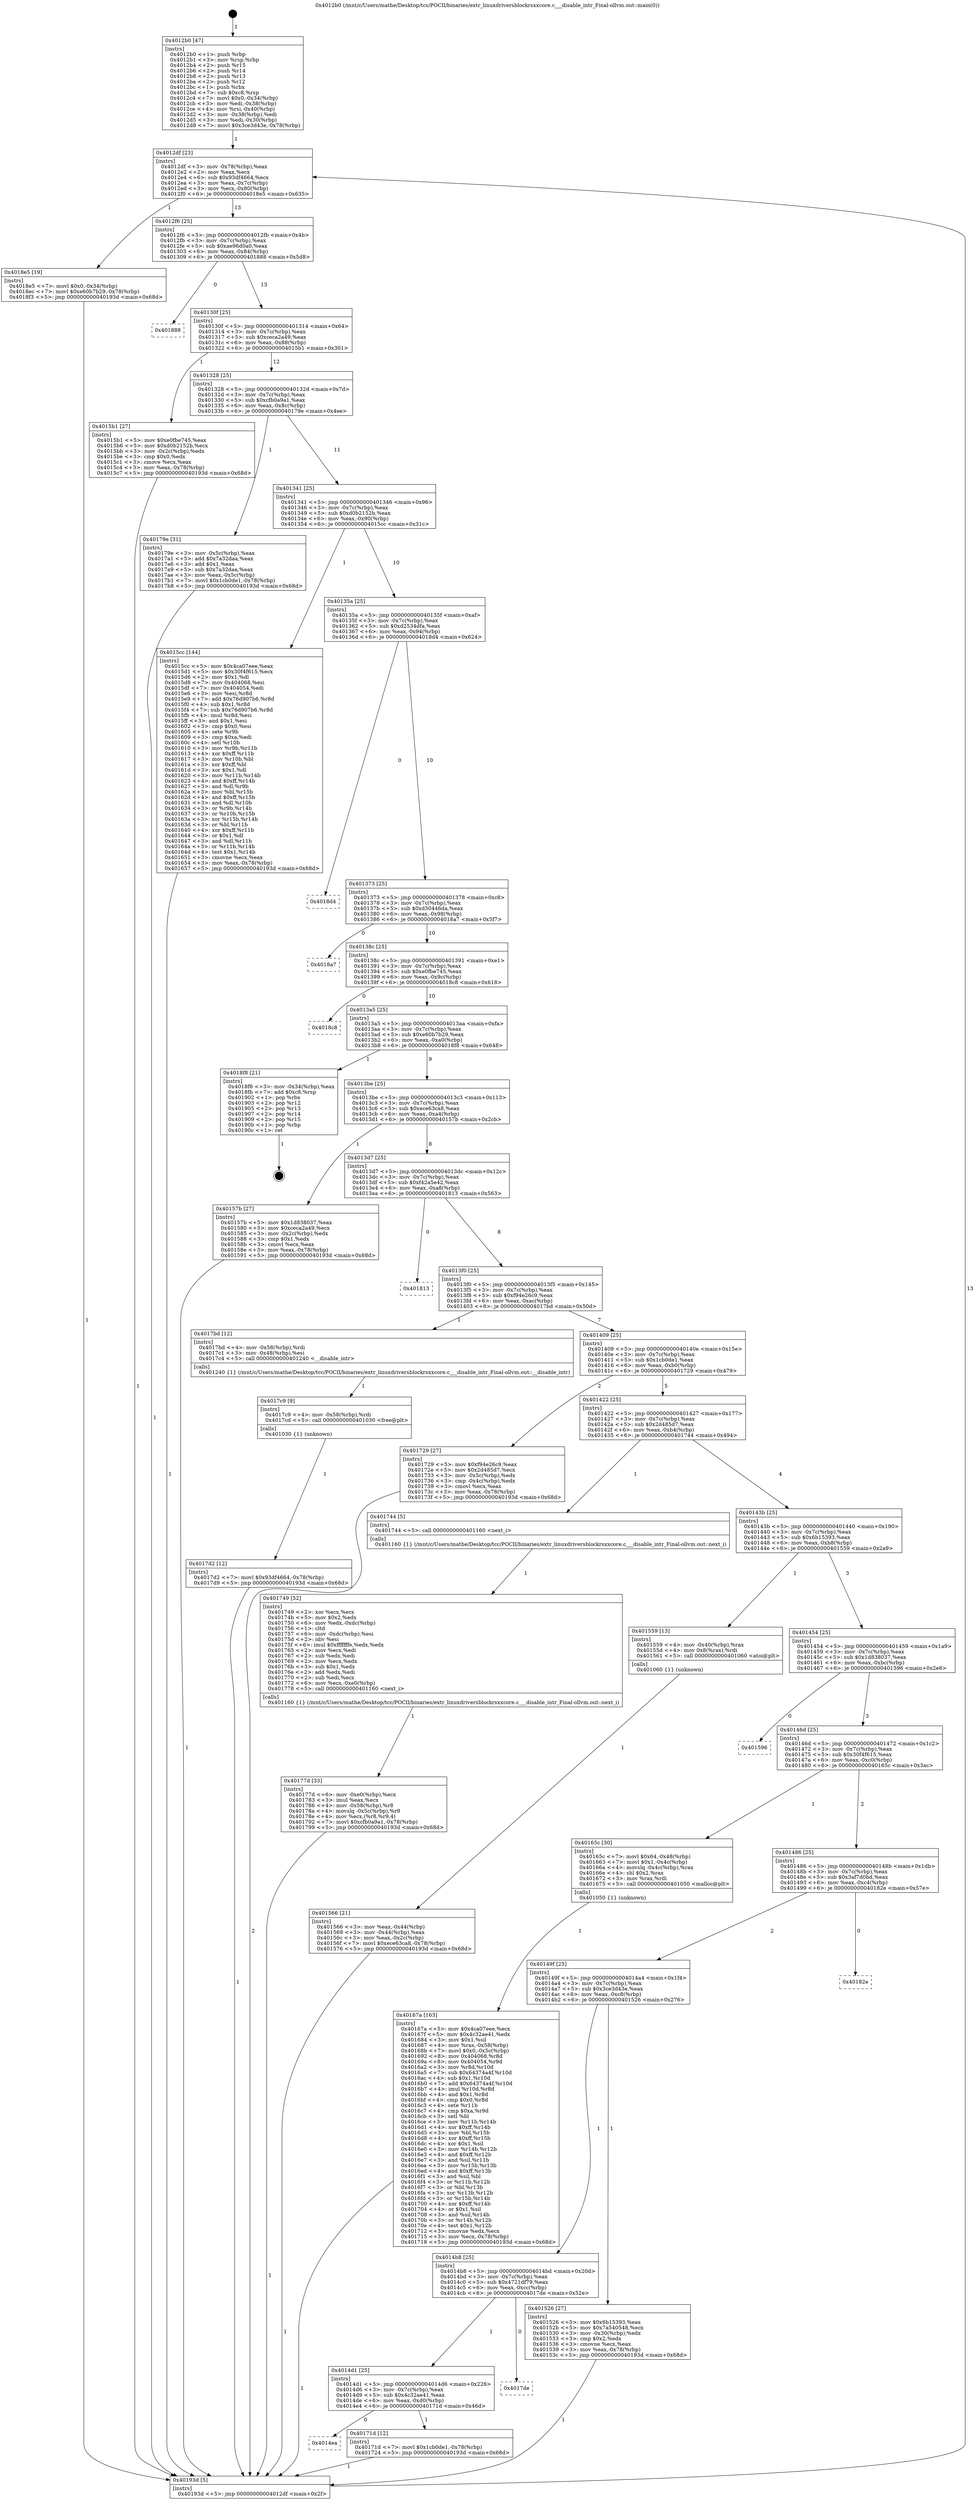 digraph "0x4012b0" {
  label = "0x4012b0 (/mnt/c/Users/mathe/Desktop/tcc/POCII/binaries/extr_linuxdriversblockrsxxcore.c___disable_intr_Final-ollvm.out::main(0))"
  labelloc = "t"
  node[shape=record]

  Entry [label="",width=0.3,height=0.3,shape=circle,fillcolor=black,style=filled]
  "0x4012df" [label="{
     0x4012df [23]\l
     | [instrs]\l
     &nbsp;&nbsp;0x4012df \<+3\>: mov -0x78(%rbp),%eax\l
     &nbsp;&nbsp;0x4012e2 \<+2\>: mov %eax,%ecx\l
     &nbsp;&nbsp;0x4012e4 \<+6\>: sub $0x93df4664,%ecx\l
     &nbsp;&nbsp;0x4012ea \<+3\>: mov %eax,-0x7c(%rbp)\l
     &nbsp;&nbsp;0x4012ed \<+3\>: mov %ecx,-0x80(%rbp)\l
     &nbsp;&nbsp;0x4012f0 \<+6\>: je 00000000004018e5 \<main+0x635\>\l
  }"]
  "0x4018e5" [label="{
     0x4018e5 [19]\l
     | [instrs]\l
     &nbsp;&nbsp;0x4018e5 \<+7\>: movl $0x0,-0x34(%rbp)\l
     &nbsp;&nbsp;0x4018ec \<+7\>: movl $0xe60b7b29,-0x78(%rbp)\l
     &nbsp;&nbsp;0x4018f3 \<+5\>: jmp 000000000040193d \<main+0x68d\>\l
  }"]
  "0x4012f6" [label="{
     0x4012f6 [25]\l
     | [instrs]\l
     &nbsp;&nbsp;0x4012f6 \<+5\>: jmp 00000000004012fb \<main+0x4b\>\l
     &nbsp;&nbsp;0x4012fb \<+3\>: mov -0x7c(%rbp),%eax\l
     &nbsp;&nbsp;0x4012fe \<+5\>: sub $0xae96d0a0,%eax\l
     &nbsp;&nbsp;0x401303 \<+6\>: mov %eax,-0x84(%rbp)\l
     &nbsp;&nbsp;0x401309 \<+6\>: je 0000000000401888 \<main+0x5d8\>\l
  }"]
  Exit [label="",width=0.3,height=0.3,shape=circle,fillcolor=black,style=filled,peripheries=2]
  "0x401888" [label="{
     0x401888\l
  }", style=dashed]
  "0x40130f" [label="{
     0x40130f [25]\l
     | [instrs]\l
     &nbsp;&nbsp;0x40130f \<+5\>: jmp 0000000000401314 \<main+0x64\>\l
     &nbsp;&nbsp;0x401314 \<+3\>: mov -0x7c(%rbp),%eax\l
     &nbsp;&nbsp;0x401317 \<+5\>: sub $0xceca2a49,%eax\l
     &nbsp;&nbsp;0x40131c \<+6\>: mov %eax,-0x88(%rbp)\l
     &nbsp;&nbsp;0x401322 \<+6\>: je 00000000004015b1 \<main+0x301\>\l
  }"]
  "0x4017d2" [label="{
     0x4017d2 [12]\l
     | [instrs]\l
     &nbsp;&nbsp;0x4017d2 \<+7\>: movl $0x93df4664,-0x78(%rbp)\l
     &nbsp;&nbsp;0x4017d9 \<+5\>: jmp 000000000040193d \<main+0x68d\>\l
  }"]
  "0x4015b1" [label="{
     0x4015b1 [27]\l
     | [instrs]\l
     &nbsp;&nbsp;0x4015b1 \<+5\>: mov $0xe0fbe745,%eax\l
     &nbsp;&nbsp;0x4015b6 \<+5\>: mov $0xd0b2152b,%ecx\l
     &nbsp;&nbsp;0x4015bb \<+3\>: mov -0x2c(%rbp),%edx\l
     &nbsp;&nbsp;0x4015be \<+3\>: cmp $0x0,%edx\l
     &nbsp;&nbsp;0x4015c1 \<+3\>: cmove %ecx,%eax\l
     &nbsp;&nbsp;0x4015c4 \<+3\>: mov %eax,-0x78(%rbp)\l
     &nbsp;&nbsp;0x4015c7 \<+5\>: jmp 000000000040193d \<main+0x68d\>\l
  }"]
  "0x401328" [label="{
     0x401328 [25]\l
     | [instrs]\l
     &nbsp;&nbsp;0x401328 \<+5\>: jmp 000000000040132d \<main+0x7d\>\l
     &nbsp;&nbsp;0x40132d \<+3\>: mov -0x7c(%rbp),%eax\l
     &nbsp;&nbsp;0x401330 \<+5\>: sub $0xcfb0a9a1,%eax\l
     &nbsp;&nbsp;0x401335 \<+6\>: mov %eax,-0x8c(%rbp)\l
     &nbsp;&nbsp;0x40133b \<+6\>: je 000000000040179e \<main+0x4ee\>\l
  }"]
  "0x4017c9" [label="{
     0x4017c9 [9]\l
     | [instrs]\l
     &nbsp;&nbsp;0x4017c9 \<+4\>: mov -0x58(%rbp),%rdi\l
     &nbsp;&nbsp;0x4017cd \<+5\>: call 0000000000401030 \<free@plt\>\l
     | [calls]\l
     &nbsp;&nbsp;0x401030 \{1\} (unknown)\l
  }"]
  "0x40179e" [label="{
     0x40179e [31]\l
     | [instrs]\l
     &nbsp;&nbsp;0x40179e \<+3\>: mov -0x5c(%rbp),%eax\l
     &nbsp;&nbsp;0x4017a1 \<+5\>: add $0x7a32daa,%eax\l
     &nbsp;&nbsp;0x4017a6 \<+3\>: add $0x1,%eax\l
     &nbsp;&nbsp;0x4017a9 \<+5\>: sub $0x7a32daa,%eax\l
     &nbsp;&nbsp;0x4017ae \<+3\>: mov %eax,-0x5c(%rbp)\l
     &nbsp;&nbsp;0x4017b1 \<+7\>: movl $0x1cb0de1,-0x78(%rbp)\l
     &nbsp;&nbsp;0x4017b8 \<+5\>: jmp 000000000040193d \<main+0x68d\>\l
  }"]
  "0x401341" [label="{
     0x401341 [25]\l
     | [instrs]\l
     &nbsp;&nbsp;0x401341 \<+5\>: jmp 0000000000401346 \<main+0x96\>\l
     &nbsp;&nbsp;0x401346 \<+3\>: mov -0x7c(%rbp),%eax\l
     &nbsp;&nbsp;0x401349 \<+5\>: sub $0xd0b2152b,%eax\l
     &nbsp;&nbsp;0x40134e \<+6\>: mov %eax,-0x90(%rbp)\l
     &nbsp;&nbsp;0x401354 \<+6\>: je 00000000004015cc \<main+0x31c\>\l
  }"]
  "0x40177d" [label="{
     0x40177d [33]\l
     | [instrs]\l
     &nbsp;&nbsp;0x40177d \<+6\>: mov -0xe0(%rbp),%ecx\l
     &nbsp;&nbsp;0x401783 \<+3\>: imul %eax,%ecx\l
     &nbsp;&nbsp;0x401786 \<+4\>: mov -0x58(%rbp),%r8\l
     &nbsp;&nbsp;0x40178a \<+4\>: movslq -0x5c(%rbp),%r9\l
     &nbsp;&nbsp;0x40178e \<+4\>: mov %ecx,(%r8,%r9,4)\l
     &nbsp;&nbsp;0x401792 \<+7\>: movl $0xcfb0a9a1,-0x78(%rbp)\l
     &nbsp;&nbsp;0x401799 \<+5\>: jmp 000000000040193d \<main+0x68d\>\l
  }"]
  "0x4015cc" [label="{
     0x4015cc [144]\l
     | [instrs]\l
     &nbsp;&nbsp;0x4015cc \<+5\>: mov $0x4ca07eee,%eax\l
     &nbsp;&nbsp;0x4015d1 \<+5\>: mov $0x30f4f615,%ecx\l
     &nbsp;&nbsp;0x4015d6 \<+2\>: mov $0x1,%dl\l
     &nbsp;&nbsp;0x4015d8 \<+7\>: mov 0x404068,%esi\l
     &nbsp;&nbsp;0x4015df \<+7\>: mov 0x404054,%edi\l
     &nbsp;&nbsp;0x4015e6 \<+3\>: mov %esi,%r8d\l
     &nbsp;&nbsp;0x4015e9 \<+7\>: add $0x76d907b6,%r8d\l
     &nbsp;&nbsp;0x4015f0 \<+4\>: sub $0x1,%r8d\l
     &nbsp;&nbsp;0x4015f4 \<+7\>: sub $0x76d907b6,%r8d\l
     &nbsp;&nbsp;0x4015fb \<+4\>: imul %r8d,%esi\l
     &nbsp;&nbsp;0x4015ff \<+3\>: and $0x1,%esi\l
     &nbsp;&nbsp;0x401602 \<+3\>: cmp $0x0,%esi\l
     &nbsp;&nbsp;0x401605 \<+4\>: sete %r9b\l
     &nbsp;&nbsp;0x401609 \<+3\>: cmp $0xa,%edi\l
     &nbsp;&nbsp;0x40160c \<+4\>: setl %r10b\l
     &nbsp;&nbsp;0x401610 \<+3\>: mov %r9b,%r11b\l
     &nbsp;&nbsp;0x401613 \<+4\>: xor $0xff,%r11b\l
     &nbsp;&nbsp;0x401617 \<+3\>: mov %r10b,%bl\l
     &nbsp;&nbsp;0x40161a \<+3\>: xor $0xff,%bl\l
     &nbsp;&nbsp;0x40161d \<+3\>: xor $0x1,%dl\l
     &nbsp;&nbsp;0x401620 \<+3\>: mov %r11b,%r14b\l
     &nbsp;&nbsp;0x401623 \<+4\>: and $0xff,%r14b\l
     &nbsp;&nbsp;0x401627 \<+3\>: and %dl,%r9b\l
     &nbsp;&nbsp;0x40162a \<+3\>: mov %bl,%r15b\l
     &nbsp;&nbsp;0x40162d \<+4\>: and $0xff,%r15b\l
     &nbsp;&nbsp;0x401631 \<+3\>: and %dl,%r10b\l
     &nbsp;&nbsp;0x401634 \<+3\>: or %r9b,%r14b\l
     &nbsp;&nbsp;0x401637 \<+3\>: or %r10b,%r15b\l
     &nbsp;&nbsp;0x40163a \<+3\>: xor %r15b,%r14b\l
     &nbsp;&nbsp;0x40163d \<+3\>: or %bl,%r11b\l
     &nbsp;&nbsp;0x401640 \<+4\>: xor $0xff,%r11b\l
     &nbsp;&nbsp;0x401644 \<+3\>: or $0x1,%dl\l
     &nbsp;&nbsp;0x401647 \<+3\>: and %dl,%r11b\l
     &nbsp;&nbsp;0x40164a \<+3\>: or %r11b,%r14b\l
     &nbsp;&nbsp;0x40164d \<+4\>: test $0x1,%r14b\l
     &nbsp;&nbsp;0x401651 \<+3\>: cmovne %ecx,%eax\l
     &nbsp;&nbsp;0x401654 \<+3\>: mov %eax,-0x78(%rbp)\l
     &nbsp;&nbsp;0x401657 \<+5\>: jmp 000000000040193d \<main+0x68d\>\l
  }"]
  "0x40135a" [label="{
     0x40135a [25]\l
     | [instrs]\l
     &nbsp;&nbsp;0x40135a \<+5\>: jmp 000000000040135f \<main+0xaf\>\l
     &nbsp;&nbsp;0x40135f \<+3\>: mov -0x7c(%rbp),%eax\l
     &nbsp;&nbsp;0x401362 \<+5\>: sub $0xd2534dfa,%eax\l
     &nbsp;&nbsp;0x401367 \<+6\>: mov %eax,-0x94(%rbp)\l
     &nbsp;&nbsp;0x40136d \<+6\>: je 00000000004018d4 \<main+0x624\>\l
  }"]
  "0x401749" [label="{
     0x401749 [52]\l
     | [instrs]\l
     &nbsp;&nbsp;0x401749 \<+2\>: xor %ecx,%ecx\l
     &nbsp;&nbsp;0x40174b \<+5\>: mov $0x2,%edx\l
     &nbsp;&nbsp;0x401750 \<+6\>: mov %edx,-0xdc(%rbp)\l
     &nbsp;&nbsp;0x401756 \<+1\>: cltd\l
     &nbsp;&nbsp;0x401757 \<+6\>: mov -0xdc(%rbp),%esi\l
     &nbsp;&nbsp;0x40175d \<+2\>: idiv %esi\l
     &nbsp;&nbsp;0x40175f \<+6\>: imul $0xfffffffe,%edx,%edx\l
     &nbsp;&nbsp;0x401765 \<+2\>: mov %ecx,%edi\l
     &nbsp;&nbsp;0x401767 \<+2\>: sub %edx,%edi\l
     &nbsp;&nbsp;0x401769 \<+2\>: mov %ecx,%edx\l
     &nbsp;&nbsp;0x40176b \<+3\>: sub $0x1,%edx\l
     &nbsp;&nbsp;0x40176e \<+2\>: add %edx,%edi\l
     &nbsp;&nbsp;0x401770 \<+2\>: sub %edi,%ecx\l
     &nbsp;&nbsp;0x401772 \<+6\>: mov %ecx,-0xe0(%rbp)\l
     &nbsp;&nbsp;0x401778 \<+5\>: call 0000000000401160 \<next_i\>\l
     | [calls]\l
     &nbsp;&nbsp;0x401160 \{1\} (/mnt/c/Users/mathe/Desktop/tcc/POCII/binaries/extr_linuxdriversblockrsxxcore.c___disable_intr_Final-ollvm.out::next_i)\l
  }"]
  "0x4018d4" [label="{
     0x4018d4\l
  }", style=dashed]
  "0x401373" [label="{
     0x401373 [25]\l
     | [instrs]\l
     &nbsp;&nbsp;0x401373 \<+5\>: jmp 0000000000401378 \<main+0xc8\>\l
     &nbsp;&nbsp;0x401378 \<+3\>: mov -0x7c(%rbp),%eax\l
     &nbsp;&nbsp;0x40137b \<+5\>: sub $0xd30446da,%eax\l
     &nbsp;&nbsp;0x401380 \<+6\>: mov %eax,-0x98(%rbp)\l
     &nbsp;&nbsp;0x401386 \<+6\>: je 00000000004018a7 \<main+0x5f7\>\l
  }"]
  "0x4014ea" [label="{
     0x4014ea\l
  }", style=dashed]
  "0x4018a7" [label="{
     0x4018a7\l
  }", style=dashed]
  "0x40138c" [label="{
     0x40138c [25]\l
     | [instrs]\l
     &nbsp;&nbsp;0x40138c \<+5\>: jmp 0000000000401391 \<main+0xe1\>\l
     &nbsp;&nbsp;0x401391 \<+3\>: mov -0x7c(%rbp),%eax\l
     &nbsp;&nbsp;0x401394 \<+5\>: sub $0xe0fbe745,%eax\l
     &nbsp;&nbsp;0x401399 \<+6\>: mov %eax,-0x9c(%rbp)\l
     &nbsp;&nbsp;0x40139f \<+6\>: je 00000000004018c8 \<main+0x618\>\l
  }"]
  "0x40171d" [label="{
     0x40171d [12]\l
     | [instrs]\l
     &nbsp;&nbsp;0x40171d \<+7\>: movl $0x1cb0de1,-0x78(%rbp)\l
     &nbsp;&nbsp;0x401724 \<+5\>: jmp 000000000040193d \<main+0x68d\>\l
  }"]
  "0x4018c8" [label="{
     0x4018c8\l
  }", style=dashed]
  "0x4013a5" [label="{
     0x4013a5 [25]\l
     | [instrs]\l
     &nbsp;&nbsp;0x4013a5 \<+5\>: jmp 00000000004013aa \<main+0xfa\>\l
     &nbsp;&nbsp;0x4013aa \<+3\>: mov -0x7c(%rbp),%eax\l
     &nbsp;&nbsp;0x4013ad \<+5\>: sub $0xe60b7b29,%eax\l
     &nbsp;&nbsp;0x4013b2 \<+6\>: mov %eax,-0xa0(%rbp)\l
     &nbsp;&nbsp;0x4013b8 \<+6\>: je 00000000004018f8 \<main+0x648\>\l
  }"]
  "0x4014d1" [label="{
     0x4014d1 [25]\l
     | [instrs]\l
     &nbsp;&nbsp;0x4014d1 \<+5\>: jmp 00000000004014d6 \<main+0x226\>\l
     &nbsp;&nbsp;0x4014d6 \<+3\>: mov -0x7c(%rbp),%eax\l
     &nbsp;&nbsp;0x4014d9 \<+5\>: sub $0x4c32ae41,%eax\l
     &nbsp;&nbsp;0x4014de \<+6\>: mov %eax,-0xd0(%rbp)\l
     &nbsp;&nbsp;0x4014e4 \<+6\>: je 000000000040171d \<main+0x46d\>\l
  }"]
  "0x4018f8" [label="{
     0x4018f8 [21]\l
     | [instrs]\l
     &nbsp;&nbsp;0x4018f8 \<+3\>: mov -0x34(%rbp),%eax\l
     &nbsp;&nbsp;0x4018fb \<+7\>: add $0xc8,%rsp\l
     &nbsp;&nbsp;0x401902 \<+1\>: pop %rbx\l
     &nbsp;&nbsp;0x401903 \<+2\>: pop %r12\l
     &nbsp;&nbsp;0x401905 \<+2\>: pop %r13\l
     &nbsp;&nbsp;0x401907 \<+2\>: pop %r14\l
     &nbsp;&nbsp;0x401909 \<+2\>: pop %r15\l
     &nbsp;&nbsp;0x40190b \<+1\>: pop %rbp\l
     &nbsp;&nbsp;0x40190c \<+1\>: ret\l
  }"]
  "0x4013be" [label="{
     0x4013be [25]\l
     | [instrs]\l
     &nbsp;&nbsp;0x4013be \<+5\>: jmp 00000000004013c3 \<main+0x113\>\l
     &nbsp;&nbsp;0x4013c3 \<+3\>: mov -0x7c(%rbp),%eax\l
     &nbsp;&nbsp;0x4013c6 \<+5\>: sub $0xece63ca8,%eax\l
     &nbsp;&nbsp;0x4013cb \<+6\>: mov %eax,-0xa4(%rbp)\l
     &nbsp;&nbsp;0x4013d1 \<+6\>: je 000000000040157b \<main+0x2cb\>\l
  }"]
  "0x4017de" [label="{
     0x4017de\l
  }", style=dashed]
  "0x40157b" [label="{
     0x40157b [27]\l
     | [instrs]\l
     &nbsp;&nbsp;0x40157b \<+5\>: mov $0x1d838037,%eax\l
     &nbsp;&nbsp;0x401580 \<+5\>: mov $0xceca2a49,%ecx\l
     &nbsp;&nbsp;0x401585 \<+3\>: mov -0x2c(%rbp),%edx\l
     &nbsp;&nbsp;0x401588 \<+3\>: cmp $0x1,%edx\l
     &nbsp;&nbsp;0x40158b \<+3\>: cmovl %ecx,%eax\l
     &nbsp;&nbsp;0x40158e \<+3\>: mov %eax,-0x78(%rbp)\l
     &nbsp;&nbsp;0x401591 \<+5\>: jmp 000000000040193d \<main+0x68d\>\l
  }"]
  "0x4013d7" [label="{
     0x4013d7 [25]\l
     | [instrs]\l
     &nbsp;&nbsp;0x4013d7 \<+5\>: jmp 00000000004013dc \<main+0x12c\>\l
     &nbsp;&nbsp;0x4013dc \<+3\>: mov -0x7c(%rbp),%eax\l
     &nbsp;&nbsp;0x4013df \<+5\>: sub $0xf42a5e42,%eax\l
     &nbsp;&nbsp;0x4013e4 \<+6\>: mov %eax,-0xa8(%rbp)\l
     &nbsp;&nbsp;0x4013ea \<+6\>: je 0000000000401813 \<main+0x563\>\l
  }"]
  "0x40167a" [label="{
     0x40167a [163]\l
     | [instrs]\l
     &nbsp;&nbsp;0x40167a \<+5\>: mov $0x4ca07eee,%ecx\l
     &nbsp;&nbsp;0x40167f \<+5\>: mov $0x4c32ae41,%edx\l
     &nbsp;&nbsp;0x401684 \<+3\>: mov $0x1,%sil\l
     &nbsp;&nbsp;0x401687 \<+4\>: mov %rax,-0x58(%rbp)\l
     &nbsp;&nbsp;0x40168b \<+7\>: movl $0x0,-0x5c(%rbp)\l
     &nbsp;&nbsp;0x401692 \<+8\>: mov 0x404068,%r8d\l
     &nbsp;&nbsp;0x40169a \<+8\>: mov 0x404054,%r9d\l
     &nbsp;&nbsp;0x4016a2 \<+3\>: mov %r8d,%r10d\l
     &nbsp;&nbsp;0x4016a5 \<+7\>: sub $0x64374a4f,%r10d\l
     &nbsp;&nbsp;0x4016ac \<+4\>: sub $0x1,%r10d\l
     &nbsp;&nbsp;0x4016b0 \<+7\>: add $0x64374a4f,%r10d\l
     &nbsp;&nbsp;0x4016b7 \<+4\>: imul %r10d,%r8d\l
     &nbsp;&nbsp;0x4016bb \<+4\>: and $0x1,%r8d\l
     &nbsp;&nbsp;0x4016bf \<+4\>: cmp $0x0,%r8d\l
     &nbsp;&nbsp;0x4016c3 \<+4\>: sete %r11b\l
     &nbsp;&nbsp;0x4016c7 \<+4\>: cmp $0xa,%r9d\l
     &nbsp;&nbsp;0x4016cb \<+3\>: setl %bl\l
     &nbsp;&nbsp;0x4016ce \<+3\>: mov %r11b,%r14b\l
     &nbsp;&nbsp;0x4016d1 \<+4\>: xor $0xff,%r14b\l
     &nbsp;&nbsp;0x4016d5 \<+3\>: mov %bl,%r15b\l
     &nbsp;&nbsp;0x4016d8 \<+4\>: xor $0xff,%r15b\l
     &nbsp;&nbsp;0x4016dc \<+4\>: xor $0x1,%sil\l
     &nbsp;&nbsp;0x4016e0 \<+3\>: mov %r14b,%r12b\l
     &nbsp;&nbsp;0x4016e3 \<+4\>: and $0xff,%r12b\l
     &nbsp;&nbsp;0x4016e7 \<+3\>: and %sil,%r11b\l
     &nbsp;&nbsp;0x4016ea \<+3\>: mov %r15b,%r13b\l
     &nbsp;&nbsp;0x4016ed \<+4\>: and $0xff,%r13b\l
     &nbsp;&nbsp;0x4016f1 \<+3\>: and %sil,%bl\l
     &nbsp;&nbsp;0x4016f4 \<+3\>: or %r11b,%r12b\l
     &nbsp;&nbsp;0x4016f7 \<+3\>: or %bl,%r13b\l
     &nbsp;&nbsp;0x4016fa \<+3\>: xor %r13b,%r12b\l
     &nbsp;&nbsp;0x4016fd \<+3\>: or %r15b,%r14b\l
     &nbsp;&nbsp;0x401700 \<+4\>: xor $0xff,%r14b\l
     &nbsp;&nbsp;0x401704 \<+4\>: or $0x1,%sil\l
     &nbsp;&nbsp;0x401708 \<+3\>: and %sil,%r14b\l
     &nbsp;&nbsp;0x40170b \<+3\>: or %r14b,%r12b\l
     &nbsp;&nbsp;0x40170e \<+4\>: test $0x1,%r12b\l
     &nbsp;&nbsp;0x401712 \<+3\>: cmovne %edx,%ecx\l
     &nbsp;&nbsp;0x401715 \<+3\>: mov %ecx,-0x78(%rbp)\l
     &nbsp;&nbsp;0x401718 \<+5\>: jmp 000000000040193d \<main+0x68d\>\l
  }"]
  "0x401813" [label="{
     0x401813\l
  }", style=dashed]
  "0x4013f0" [label="{
     0x4013f0 [25]\l
     | [instrs]\l
     &nbsp;&nbsp;0x4013f0 \<+5\>: jmp 00000000004013f5 \<main+0x145\>\l
     &nbsp;&nbsp;0x4013f5 \<+3\>: mov -0x7c(%rbp),%eax\l
     &nbsp;&nbsp;0x4013f8 \<+5\>: sub $0xf94e26c9,%eax\l
     &nbsp;&nbsp;0x4013fd \<+6\>: mov %eax,-0xac(%rbp)\l
     &nbsp;&nbsp;0x401403 \<+6\>: je 00000000004017bd \<main+0x50d\>\l
  }"]
  "0x401566" [label="{
     0x401566 [21]\l
     | [instrs]\l
     &nbsp;&nbsp;0x401566 \<+3\>: mov %eax,-0x44(%rbp)\l
     &nbsp;&nbsp;0x401569 \<+3\>: mov -0x44(%rbp),%eax\l
     &nbsp;&nbsp;0x40156c \<+3\>: mov %eax,-0x2c(%rbp)\l
     &nbsp;&nbsp;0x40156f \<+7\>: movl $0xece63ca8,-0x78(%rbp)\l
     &nbsp;&nbsp;0x401576 \<+5\>: jmp 000000000040193d \<main+0x68d\>\l
  }"]
  "0x4017bd" [label="{
     0x4017bd [12]\l
     | [instrs]\l
     &nbsp;&nbsp;0x4017bd \<+4\>: mov -0x58(%rbp),%rdi\l
     &nbsp;&nbsp;0x4017c1 \<+3\>: mov -0x48(%rbp),%esi\l
     &nbsp;&nbsp;0x4017c4 \<+5\>: call 0000000000401240 \<__disable_intr\>\l
     | [calls]\l
     &nbsp;&nbsp;0x401240 \{1\} (/mnt/c/Users/mathe/Desktop/tcc/POCII/binaries/extr_linuxdriversblockrsxxcore.c___disable_intr_Final-ollvm.out::__disable_intr)\l
  }"]
  "0x401409" [label="{
     0x401409 [25]\l
     | [instrs]\l
     &nbsp;&nbsp;0x401409 \<+5\>: jmp 000000000040140e \<main+0x15e\>\l
     &nbsp;&nbsp;0x40140e \<+3\>: mov -0x7c(%rbp),%eax\l
     &nbsp;&nbsp;0x401411 \<+5\>: sub $0x1cb0de1,%eax\l
     &nbsp;&nbsp;0x401416 \<+6\>: mov %eax,-0xb0(%rbp)\l
     &nbsp;&nbsp;0x40141c \<+6\>: je 0000000000401729 \<main+0x479\>\l
  }"]
  "0x4012b0" [label="{
     0x4012b0 [47]\l
     | [instrs]\l
     &nbsp;&nbsp;0x4012b0 \<+1\>: push %rbp\l
     &nbsp;&nbsp;0x4012b1 \<+3\>: mov %rsp,%rbp\l
     &nbsp;&nbsp;0x4012b4 \<+2\>: push %r15\l
     &nbsp;&nbsp;0x4012b6 \<+2\>: push %r14\l
     &nbsp;&nbsp;0x4012b8 \<+2\>: push %r13\l
     &nbsp;&nbsp;0x4012ba \<+2\>: push %r12\l
     &nbsp;&nbsp;0x4012bc \<+1\>: push %rbx\l
     &nbsp;&nbsp;0x4012bd \<+7\>: sub $0xc8,%rsp\l
     &nbsp;&nbsp;0x4012c4 \<+7\>: movl $0x0,-0x34(%rbp)\l
     &nbsp;&nbsp;0x4012cb \<+3\>: mov %edi,-0x38(%rbp)\l
     &nbsp;&nbsp;0x4012ce \<+4\>: mov %rsi,-0x40(%rbp)\l
     &nbsp;&nbsp;0x4012d2 \<+3\>: mov -0x38(%rbp),%edi\l
     &nbsp;&nbsp;0x4012d5 \<+3\>: mov %edi,-0x30(%rbp)\l
     &nbsp;&nbsp;0x4012d8 \<+7\>: movl $0x3ce3d43e,-0x78(%rbp)\l
  }"]
  "0x401729" [label="{
     0x401729 [27]\l
     | [instrs]\l
     &nbsp;&nbsp;0x401729 \<+5\>: mov $0xf94e26c9,%eax\l
     &nbsp;&nbsp;0x40172e \<+5\>: mov $0x2d485d7,%ecx\l
     &nbsp;&nbsp;0x401733 \<+3\>: mov -0x5c(%rbp),%edx\l
     &nbsp;&nbsp;0x401736 \<+3\>: cmp -0x4c(%rbp),%edx\l
     &nbsp;&nbsp;0x401739 \<+3\>: cmovl %ecx,%eax\l
     &nbsp;&nbsp;0x40173c \<+3\>: mov %eax,-0x78(%rbp)\l
     &nbsp;&nbsp;0x40173f \<+5\>: jmp 000000000040193d \<main+0x68d\>\l
  }"]
  "0x401422" [label="{
     0x401422 [25]\l
     | [instrs]\l
     &nbsp;&nbsp;0x401422 \<+5\>: jmp 0000000000401427 \<main+0x177\>\l
     &nbsp;&nbsp;0x401427 \<+3\>: mov -0x7c(%rbp),%eax\l
     &nbsp;&nbsp;0x40142a \<+5\>: sub $0x2d485d7,%eax\l
     &nbsp;&nbsp;0x40142f \<+6\>: mov %eax,-0xb4(%rbp)\l
     &nbsp;&nbsp;0x401435 \<+6\>: je 0000000000401744 \<main+0x494\>\l
  }"]
  "0x40193d" [label="{
     0x40193d [5]\l
     | [instrs]\l
     &nbsp;&nbsp;0x40193d \<+5\>: jmp 00000000004012df \<main+0x2f\>\l
  }"]
  "0x401744" [label="{
     0x401744 [5]\l
     | [instrs]\l
     &nbsp;&nbsp;0x401744 \<+5\>: call 0000000000401160 \<next_i\>\l
     | [calls]\l
     &nbsp;&nbsp;0x401160 \{1\} (/mnt/c/Users/mathe/Desktop/tcc/POCII/binaries/extr_linuxdriversblockrsxxcore.c___disable_intr_Final-ollvm.out::next_i)\l
  }"]
  "0x40143b" [label="{
     0x40143b [25]\l
     | [instrs]\l
     &nbsp;&nbsp;0x40143b \<+5\>: jmp 0000000000401440 \<main+0x190\>\l
     &nbsp;&nbsp;0x401440 \<+3\>: mov -0x7c(%rbp),%eax\l
     &nbsp;&nbsp;0x401443 \<+5\>: sub $0x6b15393,%eax\l
     &nbsp;&nbsp;0x401448 \<+6\>: mov %eax,-0xb8(%rbp)\l
     &nbsp;&nbsp;0x40144e \<+6\>: je 0000000000401559 \<main+0x2a9\>\l
  }"]
  "0x4014b8" [label="{
     0x4014b8 [25]\l
     | [instrs]\l
     &nbsp;&nbsp;0x4014b8 \<+5\>: jmp 00000000004014bd \<main+0x20d\>\l
     &nbsp;&nbsp;0x4014bd \<+3\>: mov -0x7c(%rbp),%eax\l
     &nbsp;&nbsp;0x4014c0 \<+5\>: sub $0x4721df79,%eax\l
     &nbsp;&nbsp;0x4014c5 \<+6\>: mov %eax,-0xcc(%rbp)\l
     &nbsp;&nbsp;0x4014cb \<+6\>: je 00000000004017de \<main+0x52e\>\l
  }"]
  "0x401559" [label="{
     0x401559 [13]\l
     | [instrs]\l
     &nbsp;&nbsp;0x401559 \<+4\>: mov -0x40(%rbp),%rax\l
     &nbsp;&nbsp;0x40155d \<+4\>: mov 0x8(%rax),%rdi\l
     &nbsp;&nbsp;0x401561 \<+5\>: call 0000000000401060 \<atoi@plt\>\l
     | [calls]\l
     &nbsp;&nbsp;0x401060 \{1\} (unknown)\l
  }"]
  "0x401454" [label="{
     0x401454 [25]\l
     | [instrs]\l
     &nbsp;&nbsp;0x401454 \<+5\>: jmp 0000000000401459 \<main+0x1a9\>\l
     &nbsp;&nbsp;0x401459 \<+3\>: mov -0x7c(%rbp),%eax\l
     &nbsp;&nbsp;0x40145c \<+5\>: sub $0x1d838037,%eax\l
     &nbsp;&nbsp;0x401461 \<+6\>: mov %eax,-0xbc(%rbp)\l
     &nbsp;&nbsp;0x401467 \<+6\>: je 0000000000401596 \<main+0x2e6\>\l
  }"]
  "0x401526" [label="{
     0x401526 [27]\l
     | [instrs]\l
     &nbsp;&nbsp;0x401526 \<+5\>: mov $0x6b15393,%eax\l
     &nbsp;&nbsp;0x40152b \<+5\>: mov $0x7a540548,%ecx\l
     &nbsp;&nbsp;0x401530 \<+3\>: mov -0x30(%rbp),%edx\l
     &nbsp;&nbsp;0x401533 \<+3\>: cmp $0x2,%edx\l
     &nbsp;&nbsp;0x401536 \<+3\>: cmovne %ecx,%eax\l
     &nbsp;&nbsp;0x401539 \<+3\>: mov %eax,-0x78(%rbp)\l
     &nbsp;&nbsp;0x40153c \<+5\>: jmp 000000000040193d \<main+0x68d\>\l
  }"]
  "0x401596" [label="{
     0x401596\l
  }", style=dashed]
  "0x40146d" [label="{
     0x40146d [25]\l
     | [instrs]\l
     &nbsp;&nbsp;0x40146d \<+5\>: jmp 0000000000401472 \<main+0x1c2\>\l
     &nbsp;&nbsp;0x401472 \<+3\>: mov -0x7c(%rbp),%eax\l
     &nbsp;&nbsp;0x401475 \<+5\>: sub $0x30f4f615,%eax\l
     &nbsp;&nbsp;0x40147a \<+6\>: mov %eax,-0xc0(%rbp)\l
     &nbsp;&nbsp;0x401480 \<+6\>: je 000000000040165c \<main+0x3ac\>\l
  }"]
  "0x40149f" [label="{
     0x40149f [25]\l
     | [instrs]\l
     &nbsp;&nbsp;0x40149f \<+5\>: jmp 00000000004014a4 \<main+0x1f4\>\l
     &nbsp;&nbsp;0x4014a4 \<+3\>: mov -0x7c(%rbp),%eax\l
     &nbsp;&nbsp;0x4014a7 \<+5\>: sub $0x3ce3d43e,%eax\l
     &nbsp;&nbsp;0x4014ac \<+6\>: mov %eax,-0xc8(%rbp)\l
     &nbsp;&nbsp;0x4014b2 \<+6\>: je 0000000000401526 \<main+0x276\>\l
  }"]
  "0x40165c" [label="{
     0x40165c [30]\l
     | [instrs]\l
     &nbsp;&nbsp;0x40165c \<+7\>: movl $0x64,-0x48(%rbp)\l
     &nbsp;&nbsp;0x401663 \<+7\>: movl $0x1,-0x4c(%rbp)\l
     &nbsp;&nbsp;0x40166a \<+4\>: movslq -0x4c(%rbp),%rax\l
     &nbsp;&nbsp;0x40166e \<+4\>: shl $0x2,%rax\l
     &nbsp;&nbsp;0x401672 \<+3\>: mov %rax,%rdi\l
     &nbsp;&nbsp;0x401675 \<+5\>: call 0000000000401050 \<malloc@plt\>\l
     | [calls]\l
     &nbsp;&nbsp;0x401050 \{1\} (unknown)\l
  }"]
  "0x401486" [label="{
     0x401486 [25]\l
     | [instrs]\l
     &nbsp;&nbsp;0x401486 \<+5\>: jmp 000000000040148b \<main+0x1db\>\l
     &nbsp;&nbsp;0x40148b \<+3\>: mov -0x7c(%rbp),%eax\l
     &nbsp;&nbsp;0x40148e \<+5\>: sub $0x3af7d0bd,%eax\l
     &nbsp;&nbsp;0x401493 \<+6\>: mov %eax,-0xc4(%rbp)\l
     &nbsp;&nbsp;0x401499 \<+6\>: je 000000000040182e \<main+0x57e\>\l
  }"]
  "0x40182e" [label="{
     0x40182e\l
  }", style=dashed]
  Entry -> "0x4012b0" [label=" 1"]
  "0x4012df" -> "0x4018e5" [label=" 1"]
  "0x4012df" -> "0x4012f6" [label=" 13"]
  "0x4018f8" -> Exit [label=" 1"]
  "0x4012f6" -> "0x401888" [label=" 0"]
  "0x4012f6" -> "0x40130f" [label=" 13"]
  "0x4018e5" -> "0x40193d" [label=" 1"]
  "0x40130f" -> "0x4015b1" [label=" 1"]
  "0x40130f" -> "0x401328" [label=" 12"]
  "0x4017d2" -> "0x40193d" [label=" 1"]
  "0x401328" -> "0x40179e" [label=" 1"]
  "0x401328" -> "0x401341" [label=" 11"]
  "0x4017c9" -> "0x4017d2" [label=" 1"]
  "0x401341" -> "0x4015cc" [label=" 1"]
  "0x401341" -> "0x40135a" [label=" 10"]
  "0x4017bd" -> "0x4017c9" [label=" 1"]
  "0x40135a" -> "0x4018d4" [label=" 0"]
  "0x40135a" -> "0x401373" [label=" 10"]
  "0x40179e" -> "0x40193d" [label=" 1"]
  "0x401373" -> "0x4018a7" [label=" 0"]
  "0x401373" -> "0x40138c" [label=" 10"]
  "0x40177d" -> "0x40193d" [label=" 1"]
  "0x40138c" -> "0x4018c8" [label=" 0"]
  "0x40138c" -> "0x4013a5" [label=" 10"]
  "0x401749" -> "0x40177d" [label=" 1"]
  "0x4013a5" -> "0x4018f8" [label=" 1"]
  "0x4013a5" -> "0x4013be" [label=" 9"]
  "0x401729" -> "0x40193d" [label=" 2"]
  "0x4013be" -> "0x40157b" [label=" 1"]
  "0x4013be" -> "0x4013d7" [label=" 8"]
  "0x40171d" -> "0x40193d" [label=" 1"]
  "0x4013d7" -> "0x401813" [label=" 0"]
  "0x4013d7" -> "0x4013f0" [label=" 8"]
  "0x4014d1" -> "0x40171d" [label=" 1"]
  "0x4013f0" -> "0x4017bd" [label=" 1"]
  "0x4013f0" -> "0x401409" [label=" 7"]
  "0x401744" -> "0x401749" [label=" 1"]
  "0x401409" -> "0x401729" [label=" 2"]
  "0x401409" -> "0x401422" [label=" 5"]
  "0x4014b8" -> "0x4014d1" [label=" 1"]
  "0x401422" -> "0x401744" [label=" 1"]
  "0x401422" -> "0x40143b" [label=" 4"]
  "0x4014b8" -> "0x4017de" [label=" 0"]
  "0x40143b" -> "0x401559" [label=" 1"]
  "0x40143b" -> "0x401454" [label=" 3"]
  "0x4014d1" -> "0x4014ea" [label=" 0"]
  "0x401454" -> "0x401596" [label=" 0"]
  "0x401454" -> "0x40146d" [label=" 3"]
  "0x40167a" -> "0x40193d" [label=" 1"]
  "0x40146d" -> "0x40165c" [label=" 1"]
  "0x40146d" -> "0x401486" [label=" 2"]
  "0x4015cc" -> "0x40193d" [label=" 1"]
  "0x401486" -> "0x40182e" [label=" 0"]
  "0x401486" -> "0x40149f" [label=" 2"]
  "0x40165c" -> "0x40167a" [label=" 1"]
  "0x40149f" -> "0x401526" [label=" 1"]
  "0x40149f" -> "0x4014b8" [label=" 1"]
  "0x401526" -> "0x40193d" [label=" 1"]
  "0x4012b0" -> "0x4012df" [label=" 1"]
  "0x40193d" -> "0x4012df" [label=" 13"]
  "0x401559" -> "0x401566" [label=" 1"]
  "0x401566" -> "0x40193d" [label=" 1"]
  "0x40157b" -> "0x40193d" [label=" 1"]
  "0x4015b1" -> "0x40193d" [label=" 1"]
}
